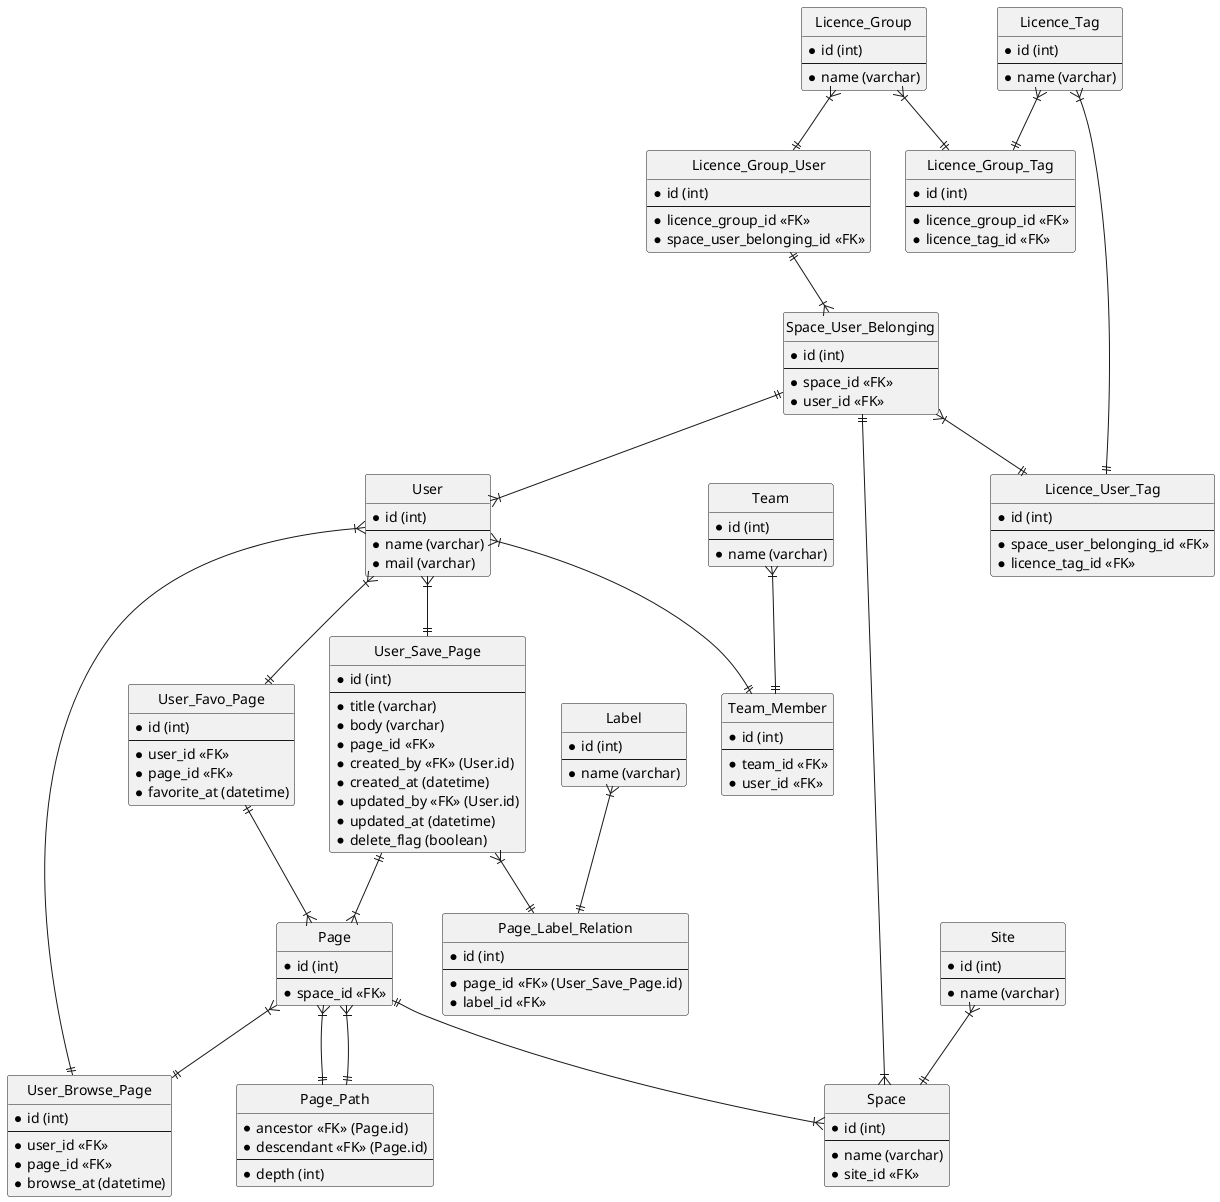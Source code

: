 @startuml database-design-1

' hide the spot
hide circle
' avoid problems with angled crows feet
' skinparam linetype ortho

entity User_Save_Page {
  *id (int)
  --
  *title (varchar)
  *body (varchar)
  *page_id <<FK>>
  *created_by <<FK>> (User.id)
  *created_at (datetime)
  *updated_by <<FK>> (User.id)
  *updated_at (datetime)
  *delete_flag (boolean)
}

entity User_Browse_Page {
  *id (int)
  --
  *user_id <<FK>>
  *page_id <<FK>>
  *browse_at (datetime)
}

entity User_Favo_Page {
  *id (int)
  --
  *user_id <<FK>>
  *page_id <<FK>>
  *favorite_at (datetime)
}

entity User {
  *id (int)
  --
  *name (varchar)
  *mail (varchar)
}

entity Team {
  *id (int)
  --
  *name (varchar)
}

entity Team_Member {
  *id (int)
  --
  *team_id <<FK>>
  *user_id <<FK>>
}

entity Site {
  *id (int)
  --
  *name (varchar)
}

entity Space {
  *id (int)
  --
  *name (varchar)
  *site_id <<FK>>
}

entity Page {
  *id (int)
  --
  *space_id <<FK>>
}

entity Page_Path {
  *ancestor <<FK>> (Page.id)
  *descendant <<FK>> (Page.id)
  --
  *depth (int)
}

entity Space_User_Belonging {
  *id (int)
  --
  *space_id <<FK>>
  *user_id <<FK>>
}

entity Label {
  *id (int)
  --
  *name (varchar)
}

entity Page_Label_Relation {
  *id (int)
  --
  *page_id <<FK>> (User_Save_Page.id)
  *label_id <<FK>>
}

entity Licence_Group {
  *id (int)
  --
  *name (varchar)
}

entity Licence_Tag {
  *id (int)
  --
  *name (varchar)
}

entity Licence_Group_Tag {
  *id (int)
  --
  *licence_group_id <<FK>>
  *licence_tag_id <<FK>>
}

entity Licence_Group_User {
  *id (int)
  --
  *licence_group_id <<FK>>
  *space_user_belonging_id <<FK>>
}

entity Licence_User_Tag {
  *id (int)
  --
  *space_user_belonging_id <<FK>>
  *licence_tag_id <<FK>>
}

' entity Page_Refer_Page {
'   *id
'   --
'   *page_id <<FK>> (Page.id)
'   *refer_page_id <<FK>> (Page.id)
' }

Site }|--|| Space
Space }|-u-|| Page
User }|-u-|| Space_User_Belonging
Space }|--|| Space_User_Belonging
User }|--|| Team_Member
Team }|--|| Team_Member
Page }|--|| Page_Path
Page }|--|| Page_Path
User }|--|| User_Save_Page
Page }|-u-|| User_Save_Page
User }|--|| User_Favo_Page
Page }|-u-|| User_Favo_Page
User }|--|| User_Browse_Page
Page }|--|| User_Browse_Page
Label }|--|| Page_Label_Relation
User_Save_Page }|--|| Page_Label_Relation
Licence_Group }|--|| Licence_Group_Tag
Licence_Tag }|--|| Licence_Group_Tag
Licence_Group }|--|| Licence_Group_User
Space_User_Belonging }|-u-|| Licence_Group_User
Space_User_Belonging }|--|| Licence_User_Tag
Licence_Tag }|--|| Licence_User_Tag

' Page }|--|| Page_Refer_Page
' Page }|--|| Page_Refer_Page

@enduml

